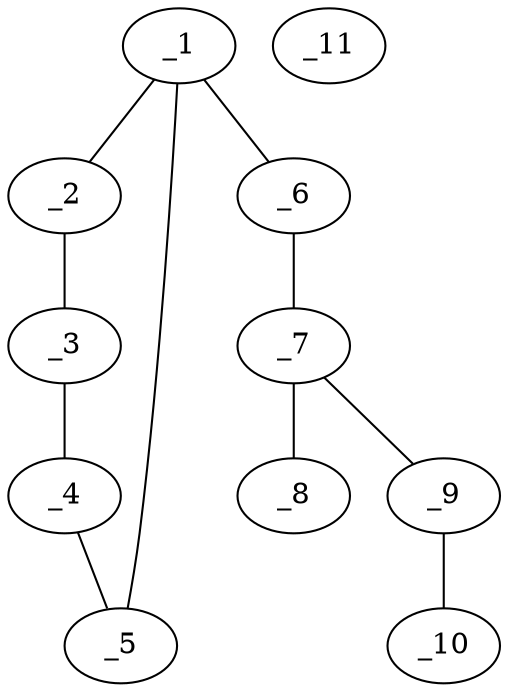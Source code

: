 graph molid611347 {
	_1	 [charge=0,
		chem=1,
		symbol="C  ",
		x="2.809",
		y="-0.7306"];
	_2	 [charge=0,
		chem=4,
		symbol="N  ",
		x=2,
		y="-1.3184"];
	_1 -- _2	 [valence=1];
	_5	 [charge=0,
		chem=1,
		symbol="C  ",
		x="3.618",
		y="-1.3184"];
	_1 -- _5	 [valence=2];
	_6	 [charge=0,
		chem=1,
		symbol="C  ",
		x="2.809",
		y="0.2694"];
	_1 -- _6	 [valence=1];
	_3	 [charge=0,
		chem=1,
		symbol="C  ",
		x="2.309",
		y="-2.2694"];
	_2 -- _3	 [valence=2];
	_4	 [charge=0,
		chem=4,
		symbol="N  ",
		x="3.309",
		y="-2.2694"];
	_3 -- _4	 [valence=1];
	_4 -- _5	 [valence=1];
	_7	 [charge=0,
		chem=1,
		symbol="C  ",
		x="3.6751",
		y="0.7694"];
	_6 -- _7	 [valence=1];
	_8	 [charge=0,
		chem=4,
		symbol="N  ",
		x="4.5411",
		y="0.2694"];
	_7 -- _8	 [valence=1];
	_9	 [charge=0,
		chem=1,
		symbol="C  ",
		x="3.6751",
		y="1.7694"];
	_7 -- _9	 [valence=1];
	_10	 [charge=0,
		chem=2,
		symbol="O  ",
		x="4.5411",
		y="2.2694"];
	_9 -- _10	 [valence=1];
	_11	 [charge=0,
		chem=7,
		symbol="Cl ",
		x="6.5411",
		y=0];
}
